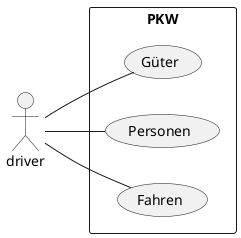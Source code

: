 @startuml

left to right direction

actor driver as User

rectangle PKW as Pkw{
    usecase "Güter" as Güter
    usecase "Personen" as Personen
    usecase "Fahren" as Fahren
}

User -- Güter
User -- Personen
User -- Fahren

@enduml
